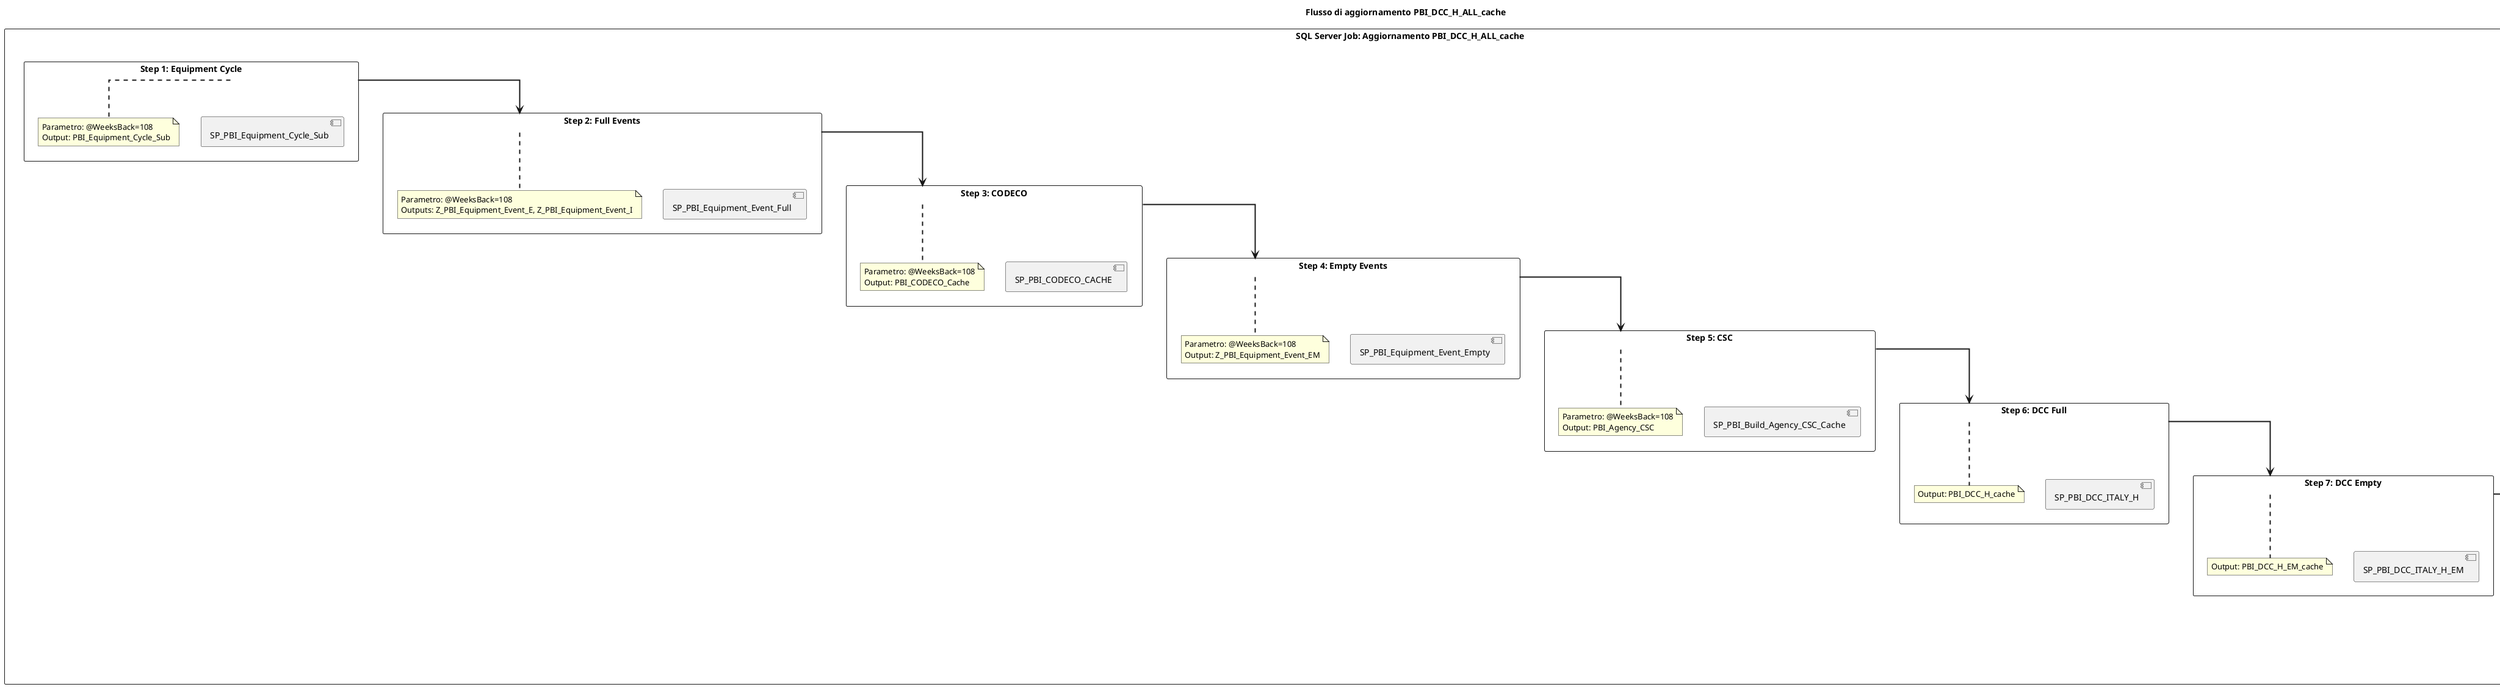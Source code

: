 @startuml
title Flusso di aggiornamento PBI_DCC_H_ALL_cache

skinparam linetype ortho
skinparam arrowThickness 2
skinparam direction top to bottom  ' Forza una disposizione verticale

rectangle "SQL Server Job: Aggiornamento PBI_DCC_H_ALL_cache" as Job {
  
  rectangle "Step 1: Equipment Cycle" as Step1 {
    [SP_PBI_Equipment_Cycle_Sub]
    note bottom of Step1
      Parametro: @WeeksBack=108
      Output: PBI_Equipment_Cycle_Sub
    end note
  }

  rectangle "Step 2: Full Events" as Step2 {
    [SP_PBI_Equipment_Event_Full]
    note bottom of Step2
      Parametro: @WeeksBack=108
      Outputs: Z_PBI_Equipment_Event_E, Z_PBI_Equipment_Event_I
    end note
  }

  rectangle "Step 3: CODECO" as Step3 {
    [SP_PBI_CODECO_CACHE]
    note bottom of Step3
      Parametro: @WeeksBack=108
      Output: PBI_CODECO_Cache
    end note
  }

  rectangle "Step 4: Empty Events" as Step4 {
    [SP_PBI_Equipment_Event_Empty]
    note bottom of Step4
      Parametro: @WeeksBack=108
      Output: Z_PBI_Equipment_Event_EM
    end note
  }

  rectangle "Step 5: CSC" as Step5 {
    [SP_PBI_Build_Agency_CSC_Cache]
    note bottom of Step5
      Parametro: @WeeksBack=108
      Output: PBI_Agency_CSC
    end note
  }

  rectangle "Step 6: DCC Full" as Step6 {
    [SP_PBI_DCC_ITALY_H]
    note bottom of Step6
      Output: PBI_DCC_H_cache
    end note
  }

  rectangle "Step 7: DCC Empty" as Step7 {
    [SP_PBI_DCC_ITALY_H_EM]
    note bottom of Step7
      Output: PBI_DCC_H_EM_cache
    end note
  }

  rectangle "Step 8: DCC Full + Empty" as Step8 {
    [SP_PBI_DCC_H_ALL]
    note bottom of Step8
      Output: PBI_DCC_H_ALL_cache
    end note
  }
}

Step1 --> Step2
Step2 --> Step3
Step3 --> Step4
Step4 --> Step5
Step5 --> Step6
Step6 --> Step7
Step7 --> Step8

@enduml
